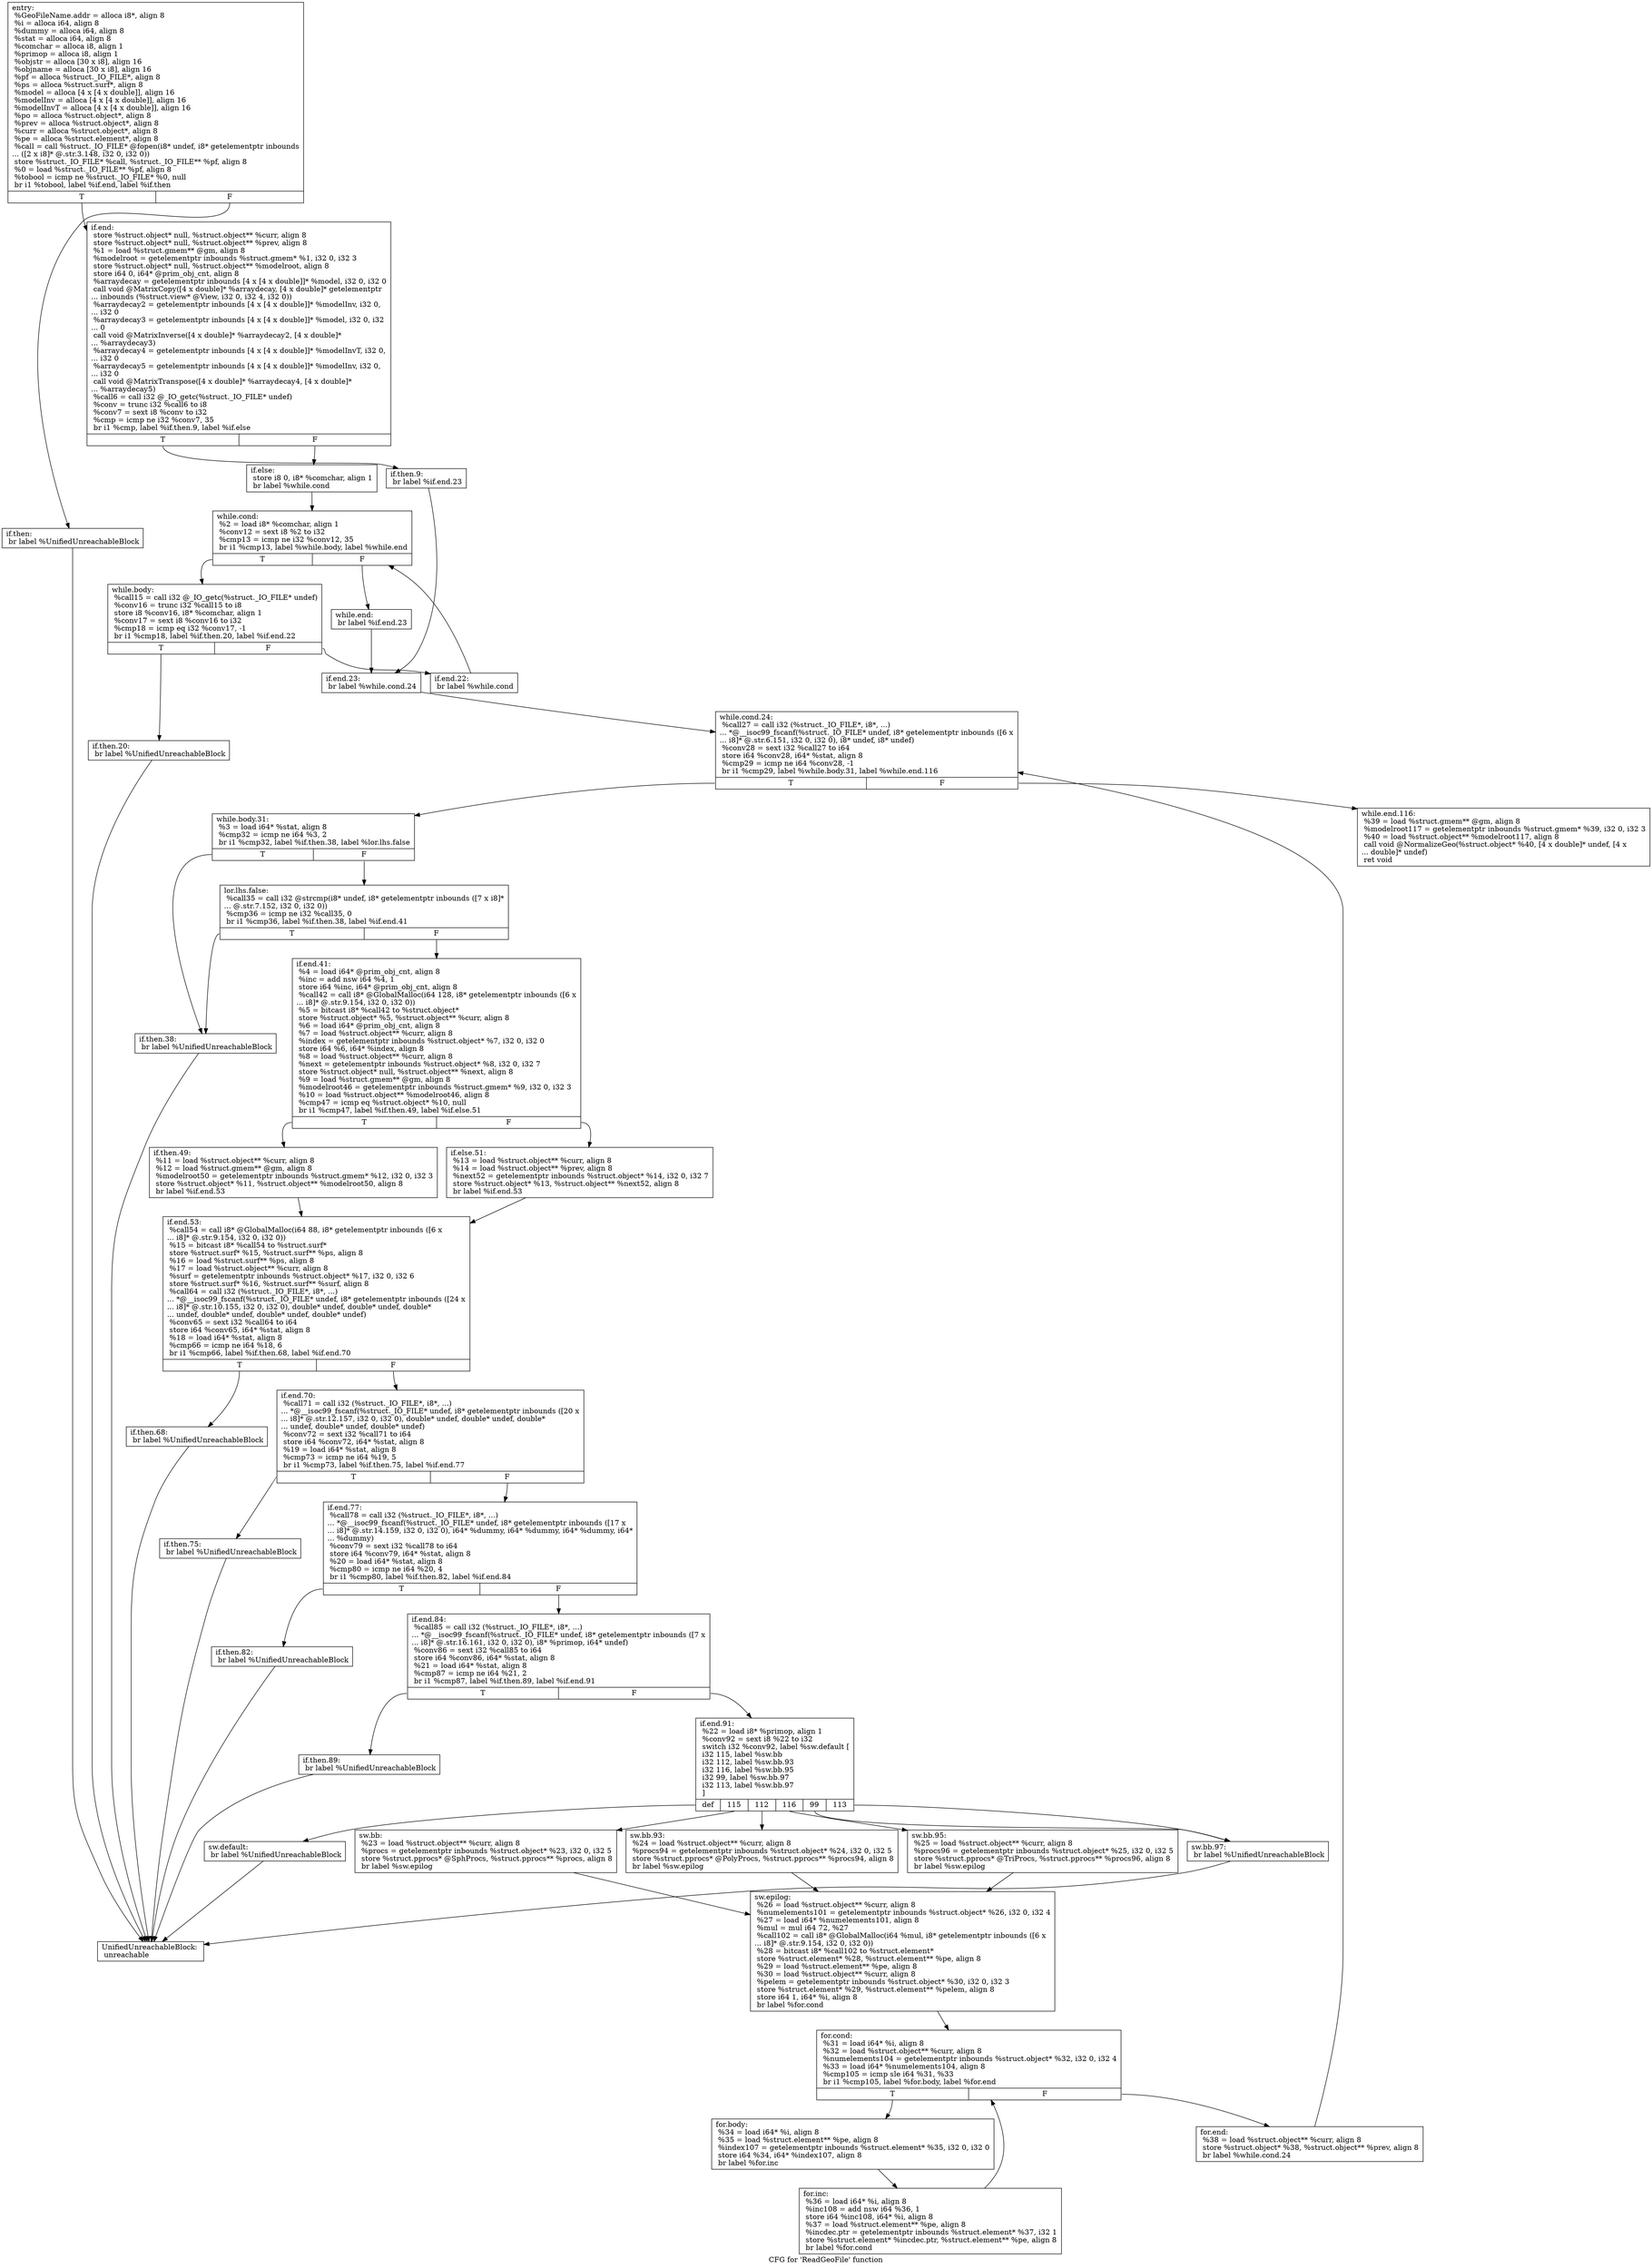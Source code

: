 digraph "CFG for 'ReadGeoFile' function" {
	label="CFG for 'ReadGeoFile' function";

	Node0x5f55120 [shape=record,label="{entry:\l  %GeoFileName.addr = alloca i8*, align 8\l  %i = alloca i64, align 8\l  %dummy = alloca i64, align 8\l  %stat = alloca i64, align 8\l  %comchar = alloca i8, align 1\l  %primop = alloca i8, align 1\l  %objstr = alloca [30 x i8], align 16\l  %objname = alloca [30 x i8], align 16\l  %pf = alloca %struct._IO_FILE*, align 8\l  %ps = alloca %struct.surf*, align 8\l  %model = alloca [4 x [4 x double]], align 16\l  %modelInv = alloca [4 x [4 x double]], align 16\l  %modelInvT = alloca [4 x [4 x double]], align 16\l  %po = alloca %struct.object*, align 8\l  %prev = alloca %struct.object*, align 8\l  %curr = alloca %struct.object*, align 8\l  %pe = alloca %struct.element*, align 8\l  %call = call %struct._IO_FILE* @fopen(i8* undef, i8* getelementptr inbounds\l... ([2 x i8]* @.str.3.148, i32 0, i32 0))\l  store %struct._IO_FILE* %call, %struct._IO_FILE** %pf, align 8\l  %0 = load %struct._IO_FILE** %pf, align 8\l  %tobool = icmp ne %struct._IO_FILE* %0, null\l  br i1 %tobool, label %if.end, label %if.then\l|{<s0>T|<s1>F}}"];
	Node0x5f55120:s0 -> Node0x5f551c0;
	Node0x5f55120:s1 -> Node0x5f55170;
	Node0x5f55170 [shape=record,label="{if.then:                                          \l  br label %UnifiedUnreachableBlock\l}"];
	Node0x5f55170 -> Node0x5f56d80;
	Node0x5f551c0 [shape=record,label="{if.end:                                           \l  store %struct.object* null, %struct.object** %curr, align 8\l  store %struct.object* null, %struct.object** %prev, align 8\l  %1 = load %struct.gmem** @gm, align 8\l  %modelroot = getelementptr inbounds %struct.gmem* %1, i32 0, i32 3\l  store %struct.object* null, %struct.object** %modelroot, align 8\l  store i64 0, i64* @prim_obj_cnt, align 8\l  %arraydecay = getelementptr inbounds [4 x [4 x double]]* %model, i32 0, i32 0\l  call void @MatrixCopy([4 x double]* %arraydecay, [4 x double]* getelementptr\l... inbounds (%struct.view* @View, i32 0, i32 4, i32 0))\l  %arraydecay2 = getelementptr inbounds [4 x [4 x double]]* %modelInv, i32 0,\l... i32 0\l  %arraydecay3 = getelementptr inbounds [4 x [4 x double]]* %model, i32 0, i32\l... 0\l  call void @MatrixInverse([4 x double]* %arraydecay2, [4 x double]*\l... %arraydecay3)\l  %arraydecay4 = getelementptr inbounds [4 x [4 x double]]* %modelInvT, i32 0,\l... i32 0\l  %arraydecay5 = getelementptr inbounds [4 x [4 x double]]* %modelInv, i32 0,\l... i32 0\l  call void @MatrixTranspose([4 x double]* %arraydecay4, [4 x double]*\l... %arraydecay5)\l  %call6 = call i32 @_IO_getc(%struct._IO_FILE* undef)\l  %conv = trunc i32 %call6 to i8\l  %conv7 = sext i8 %conv to i32\l  %cmp = icmp ne i32 %conv7, 35\l  br i1 %cmp, label %if.then.9, label %if.else\l|{<s0>T|<s1>F}}"];
	Node0x5f551c0:s0 -> Node0x5f56290;
	Node0x5f551c0:s1 -> Node0x5f562e0;
	Node0x5f56290 [shape=record,label="{if.then.9:                                        \l  br label %if.end.23\l}"];
	Node0x5f56290 -> Node0x5f564c0;
	Node0x5f562e0 [shape=record,label="{if.else:                                          \l  store i8 0, i8* %comchar, align 1\l  br label %while.cond\l}"];
	Node0x5f562e0 -> Node0x5f56330;
	Node0x5f56330 [shape=record,label="{while.cond:                                       \l  %2 = load i8* %comchar, align 1\l  %conv12 = sext i8 %2 to i32\l  %cmp13 = icmp ne i32 %conv12, 35\l  br i1 %cmp13, label %while.body, label %while.end\l|{<s0>T|<s1>F}}"];
	Node0x5f56330:s0 -> Node0x5f56380;
	Node0x5f56330:s1 -> Node0x5f56470;
	Node0x5f56380 [shape=record,label="{while.body:                                       \l  %call15 = call i32 @_IO_getc(%struct._IO_FILE* undef)\l  %conv16 = trunc i32 %call15 to i8\l  store i8 %conv16, i8* %comchar, align 1\l  %conv17 = sext i8 %conv16 to i32\l  %cmp18 = icmp eq i32 %conv17, -1\l  br i1 %cmp18, label %if.then.20, label %if.end.22\l|{<s0>T|<s1>F}}"];
	Node0x5f56380:s0 -> Node0x5f563d0;
	Node0x5f56380:s1 -> Node0x5f56420;
	Node0x5f563d0 [shape=record,label="{if.then.20:                                       \l  br label %UnifiedUnreachableBlock\l}"];
	Node0x5f563d0 -> Node0x5f56d80;
	Node0x5f56420 [shape=record,label="{if.end.22:                                        \l  br label %while.cond\l}"];
	Node0x5f56420 -> Node0x5f56330;
	Node0x5f56470 [shape=record,label="{while.end:                                        \l  br label %if.end.23\l}"];
	Node0x5f56470 -> Node0x5f564c0;
	Node0x5f564c0 [shape=record,label="{if.end.23:                                        \l  br label %while.cond.24\l}"];
	Node0x5f564c0 -> Node0x5f56510;
	Node0x5f56510 [shape=record,label="{while.cond.24:                                    \l  %call27 = call i32 (%struct._IO_FILE*, i8*, ...)\l... *@__isoc99_fscanf(%struct._IO_FILE* undef, i8* getelementptr inbounds ([6 x\l... i8]* @.str.6.151, i32 0, i32 0), i8* undef, i8* undef)\l  %conv28 = sext i32 %call27 to i64\l  store i64 %conv28, i64* %stat, align 8\l  %cmp29 = icmp ne i64 %conv28, -1\l  br i1 %cmp29, label %while.body.31, label %while.end.116\l|{<s0>T|<s1>F}}"];
	Node0x5f56510:s0 -> Node0x5f56560;
	Node0x5f56510:s1 -> Node0x5f56d30;
	Node0x5f56560 [shape=record,label="{while.body.31:                                    \l  %3 = load i64* %stat, align 8\l  %cmp32 = icmp ne i64 %3, 2\l  br i1 %cmp32, label %if.then.38, label %lor.lhs.false\l|{<s0>T|<s1>F}}"];
	Node0x5f56560:s0 -> Node0x5f56600;
	Node0x5f56560:s1 -> Node0x5f565b0;
	Node0x5f565b0 [shape=record,label="{lor.lhs.false:                                    \l  %call35 = call i32 @strcmp(i8* undef, i8* getelementptr inbounds ([7 x i8]*\l... @.str.7.152, i32 0, i32 0))\l  %cmp36 = icmp ne i32 %call35, 0\l  br i1 %cmp36, label %if.then.38, label %if.end.41\l|{<s0>T|<s1>F}}"];
	Node0x5f565b0:s0 -> Node0x5f56600;
	Node0x5f565b0:s1 -> Node0x5f56650;
	Node0x5f56600 [shape=record,label="{if.then.38:                                       \l  br label %UnifiedUnreachableBlock\l}"];
	Node0x5f56600 -> Node0x5f56d80;
	Node0x5f56650 [shape=record,label="{if.end.41:                                        \l  %4 = load i64* @prim_obj_cnt, align 8\l  %inc = add nsw i64 %4, 1\l  store i64 %inc, i64* @prim_obj_cnt, align 8\l  %call42 = call i8* @GlobalMalloc(i64 128, i8* getelementptr inbounds ([6 x\l... i8]* @.str.9.154, i32 0, i32 0))\l  %5 = bitcast i8* %call42 to %struct.object*\l  store %struct.object* %5, %struct.object** %curr, align 8\l  %6 = load i64* @prim_obj_cnt, align 8\l  %7 = load %struct.object** %curr, align 8\l  %index = getelementptr inbounds %struct.object* %7, i32 0, i32 0\l  store i64 %6, i64* %index, align 8\l  %8 = load %struct.object** %curr, align 8\l  %next = getelementptr inbounds %struct.object* %8, i32 0, i32 7\l  store %struct.object* null, %struct.object** %next, align 8\l  %9 = load %struct.gmem** @gm, align 8\l  %modelroot46 = getelementptr inbounds %struct.gmem* %9, i32 0, i32 3\l  %10 = load %struct.object** %modelroot46, align 8\l  %cmp47 = icmp eq %struct.object* %10, null\l  br i1 %cmp47, label %if.then.49, label %if.else.51\l|{<s0>T|<s1>F}}"];
	Node0x5f56650:s0 -> Node0x5f566a0;
	Node0x5f56650:s1 -> Node0x5f566f0;
	Node0x5f566a0 [shape=record,label="{if.then.49:                                       \l  %11 = load %struct.object** %curr, align 8\l  %12 = load %struct.gmem** @gm, align 8\l  %modelroot50 = getelementptr inbounds %struct.gmem* %12, i32 0, i32 3\l  store %struct.object* %11, %struct.object** %modelroot50, align 8\l  br label %if.end.53\l}"];
	Node0x5f566a0 -> Node0x5f56740;
	Node0x5f566f0 [shape=record,label="{if.else.51:                                       \l  %13 = load %struct.object** %curr, align 8\l  %14 = load %struct.object** %prev, align 8\l  %next52 = getelementptr inbounds %struct.object* %14, i32 0, i32 7\l  store %struct.object* %13, %struct.object** %next52, align 8\l  br label %if.end.53\l}"];
	Node0x5f566f0 -> Node0x5f56740;
	Node0x5f56740 [shape=record,label="{if.end.53:                                        \l  %call54 = call i8* @GlobalMalloc(i64 88, i8* getelementptr inbounds ([6 x\l... i8]* @.str.9.154, i32 0, i32 0))\l  %15 = bitcast i8* %call54 to %struct.surf*\l  store %struct.surf* %15, %struct.surf** %ps, align 8\l  %16 = load %struct.surf** %ps, align 8\l  %17 = load %struct.object** %curr, align 8\l  %surf = getelementptr inbounds %struct.object* %17, i32 0, i32 6\l  store %struct.surf* %16, %struct.surf** %surf, align 8\l  %call64 = call i32 (%struct._IO_FILE*, i8*, ...)\l... *@__isoc99_fscanf(%struct._IO_FILE* undef, i8* getelementptr inbounds ([24 x\l... i8]* @.str.10.155, i32 0, i32 0), double* undef, double* undef, double*\l... undef, double* undef, double* undef, double* undef)\l  %conv65 = sext i32 %call64 to i64\l  store i64 %conv65, i64* %stat, align 8\l  %18 = load i64* %stat, align 8\l  %cmp66 = icmp ne i64 %18, 6\l  br i1 %cmp66, label %if.then.68, label %if.end.70\l|{<s0>T|<s1>F}}"];
	Node0x5f56740:s0 -> Node0x5f56790;
	Node0x5f56740:s1 -> Node0x5f567e0;
	Node0x5f56790 [shape=record,label="{if.then.68:                                       \l  br label %UnifiedUnreachableBlock\l}"];
	Node0x5f56790 -> Node0x5f56d80;
	Node0x5f567e0 [shape=record,label="{if.end.70:                                        \l  %call71 = call i32 (%struct._IO_FILE*, i8*, ...)\l... *@__isoc99_fscanf(%struct._IO_FILE* undef, i8* getelementptr inbounds ([20 x\l... i8]* @.str.12.157, i32 0, i32 0), double* undef, double* undef, double*\l... undef, double* undef, double* undef)\l  %conv72 = sext i32 %call71 to i64\l  store i64 %conv72, i64* %stat, align 8\l  %19 = load i64* %stat, align 8\l  %cmp73 = icmp ne i64 %19, 5\l  br i1 %cmp73, label %if.then.75, label %if.end.77\l|{<s0>T|<s1>F}}"];
	Node0x5f567e0:s0 -> Node0x5f56830;
	Node0x5f567e0:s1 -> Node0x5f56880;
	Node0x5f56830 [shape=record,label="{if.then.75:                                       \l  br label %UnifiedUnreachableBlock\l}"];
	Node0x5f56830 -> Node0x5f56d80;
	Node0x5f56880 [shape=record,label="{if.end.77:                                        \l  %call78 = call i32 (%struct._IO_FILE*, i8*, ...)\l... *@__isoc99_fscanf(%struct._IO_FILE* undef, i8* getelementptr inbounds ([17 x\l... i8]* @.str.14.159, i32 0, i32 0), i64* %dummy, i64* %dummy, i64* %dummy, i64*\l... %dummy)\l  %conv79 = sext i32 %call78 to i64\l  store i64 %conv79, i64* %stat, align 8\l  %20 = load i64* %stat, align 8\l  %cmp80 = icmp ne i64 %20, 4\l  br i1 %cmp80, label %if.then.82, label %if.end.84\l|{<s0>T|<s1>F}}"];
	Node0x5f56880:s0 -> Node0x5f568d0;
	Node0x5f56880:s1 -> Node0x5f56920;
	Node0x5f568d0 [shape=record,label="{if.then.82:                                       \l  br label %UnifiedUnreachableBlock\l}"];
	Node0x5f568d0 -> Node0x5f56d80;
	Node0x5f56920 [shape=record,label="{if.end.84:                                        \l  %call85 = call i32 (%struct._IO_FILE*, i8*, ...)\l... *@__isoc99_fscanf(%struct._IO_FILE* undef, i8* getelementptr inbounds ([7 x\l... i8]* @.str.16.161, i32 0, i32 0), i8* %primop, i64* undef)\l  %conv86 = sext i32 %call85 to i64\l  store i64 %conv86, i64* %stat, align 8\l  %21 = load i64* %stat, align 8\l  %cmp87 = icmp ne i64 %21, 2\l  br i1 %cmp87, label %if.then.89, label %if.end.91\l|{<s0>T|<s1>F}}"];
	Node0x5f56920:s0 -> Node0x5f56970;
	Node0x5f56920:s1 -> Node0x5f569c0;
	Node0x5f56970 [shape=record,label="{if.then.89:                                       \l  br label %UnifiedUnreachableBlock\l}"];
	Node0x5f56970 -> Node0x5f56d80;
	Node0x5f569c0 [shape=record,label="{if.end.91:                                        \l  %22 = load i8* %primop, align 1\l  %conv92 = sext i8 %22 to i32\l  switch i32 %conv92, label %sw.default [\l    i32 115, label %sw.bb\l    i32 112, label %sw.bb.93\l    i32 116, label %sw.bb.95\l    i32 99, label %sw.bb.97\l    i32 113, label %sw.bb.97\l  ]\l|{<s0>def|<s1>115|<s2>112|<s3>116|<s4>99|<s5>113}}"];
	Node0x5f569c0:s0 -> Node0x5f56b50;
	Node0x5f569c0:s1 -> Node0x5f56a10;
	Node0x5f569c0:s2 -> Node0x5f56a60;
	Node0x5f569c0:s3 -> Node0x5f56ab0;
	Node0x5f569c0:s4 -> Node0x5f56b00;
	Node0x5f569c0:s5 -> Node0x5f56b00;
	Node0x5f56a10 [shape=record,label="{sw.bb:                                            \l  %23 = load %struct.object** %curr, align 8\l  %procs = getelementptr inbounds %struct.object* %23, i32 0, i32 5\l  store %struct.pprocs* @SphProcs, %struct.pprocs** %procs, align 8\l  br label %sw.epilog\l}"];
	Node0x5f56a10 -> Node0x5f56ba0;
	Node0x5f56a60 [shape=record,label="{sw.bb.93:                                         \l  %24 = load %struct.object** %curr, align 8\l  %procs94 = getelementptr inbounds %struct.object* %24, i32 0, i32 5\l  store %struct.pprocs* @PolyProcs, %struct.pprocs** %procs94, align 8\l  br label %sw.epilog\l}"];
	Node0x5f56a60 -> Node0x5f56ba0;
	Node0x5f56ab0 [shape=record,label="{sw.bb.95:                                         \l  %25 = load %struct.object** %curr, align 8\l  %procs96 = getelementptr inbounds %struct.object* %25, i32 0, i32 5\l  store %struct.pprocs* @TriProcs, %struct.pprocs** %procs96, align 8\l  br label %sw.epilog\l}"];
	Node0x5f56ab0 -> Node0x5f56ba0;
	Node0x5f56b00 [shape=record,label="{sw.bb.97:                                         \l  br label %UnifiedUnreachableBlock\l}"];
	Node0x5f56b00 -> Node0x5f56d80;
	Node0x5f56b50 [shape=record,label="{sw.default:                                       \l  br label %UnifiedUnreachableBlock\l}"];
	Node0x5f56b50 -> Node0x5f56d80;
	Node0x5f56ba0 [shape=record,label="{sw.epilog:                                        \l  %26 = load %struct.object** %curr, align 8\l  %numelements101 = getelementptr inbounds %struct.object* %26, i32 0, i32 4\l  %27 = load i64* %numelements101, align 8\l  %mul = mul i64 72, %27\l  %call102 = call i8* @GlobalMalloc(i64 %mul, i8* getelementptr inbounds ([6 x\l... i8]* @.str.9.154, i32 0, i32 0))\l  %28 = bitcast i8* %call102 to %struct.element*\l  store %struct.element* %28, %struct.element** %pe, align 8\l  %29 = load %struct.element** %pe, align 8\l  %30 = load %struct.object** %curr, align 8\l  %pelem = getelementptr inbounds %struct.object* %30, i32 0, i32 3\l  store %struct.element* %29, %struct.element** %pelem, align 8\l  store i64 1, i64* %i, align 8\l  br label %for.cond\l}"];
	Node0x5f56ba0 -> Node0x5f56bf0;
	Node0x5f56bf0 [shape=record,label="{for.cond:                                         \l  %31 = load i64* %i, align 8\l  %32 = load %struct.object** %curr, align 8\l  %numelements104 = getelementptr inbounds %struct.object* %32, i32 0, i32 4\l  %33 = load i64* %numelements104, align 8\l  %cmp105 = icmp sle i64 %31, %33\l  br i1 %cmp105, label %for.body, label %for.end\l|{<s0>T|<s1>F}}"];
	Node0x5f56bf0:s0 -> Node0x5f56c40;
	Node0x5f56bf0:s1 -> Node0x5f56ce0;
	Node0x5f56c40 [shape=record,label="{for.body:                                         \l  %34 = load i64* %i, align 8\l  %35 = load %struct.element** %pe, align 8\l  %index107 = getelementptr inbounds %struct.element* %35, i32 0, i32 0\l  store i64 %34, i64* %index107, align 8\l  br label %for.inc\l}"];
	Node0x5f56c40 -> Node0x5f56c90;
	Node0x5f56c90 [shape=record,label="{for.inc:                                          \l  %36 = load i64* %i, align 8\l  %inc108 = add nsw i64 %36, 1\l  store i64 %inc108, i64* %i, align 8\l  %37 = load %struct.element** %pe, align 8\l  %incdec.ptr = getelementptr inbounds %struct.element* %37, i32 1\l  store %struct.element* %incdec.ptr, %struct.element** %pe, align 8\l  br label %for.cond\l}"];
	Node0x5f56c90 -> Node0x5f56bf0;
	Node0x5f56ce0 [shape=record,label="{for.end:                                          \l  %38 = load %struct.object** %curr, align 8\l  store %struct.object* %38, %struct.object** %prev, align 8\l  br label %while.cond.24\l}"];
	Node0x5f56ce0 -> Node0x5f56510;
	Node0x5f56d30 [shape=record,label="{while.end.116:                                    \l  %39 = load %struct.gmem** @gm, align 8\l  %modelroot117 = getelementptr inbounds %struct.gmem* %39, i32 0, i32 3\l  %40 = load %struct.object** %modelroot117, align 8\l  call void @NormalizeGeo(%struct.object* %40, [4 x double]* undef, [4 x\l... double]* undef)\l  ret void\l}"];
	Node0x5f56d80 [shape=record,label="{UnifiedUnreachableBlock:                          \l  unreachable\l}"];
}
